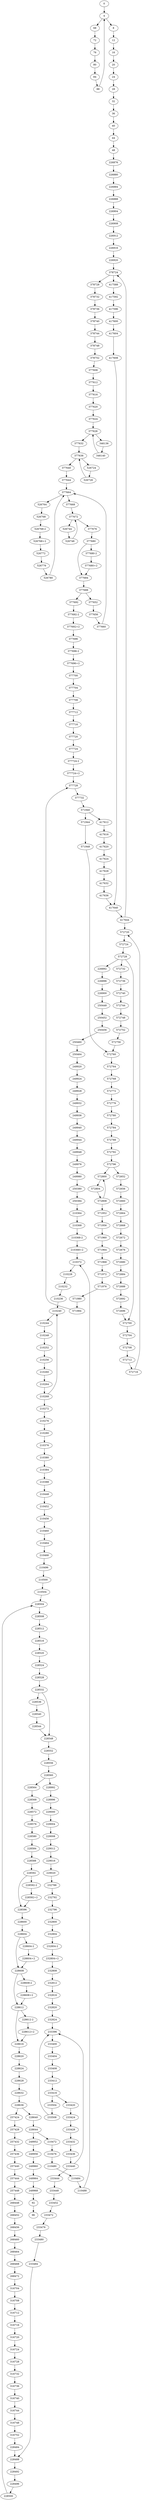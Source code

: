 digraph G {
"0" -> "4"
"12" -> "16"
"16" -> "20"
"20" -> "24"
"210228" -> "210232"
"210232" -> "210236"
"210236" -> "210240"
"210240" -> "210244"
"210244" -> "210248"
"210248" -> "210252"
"210252" -> "210256"
"210256" -> "210260"
"210260" -> "210264"
"210264" -> "210268"
"210268" -> "210240"
"210268" -> "210272"
"210272" -> "210276"
"210276" -> "210280"
"210280" -> "210376"
"210364" -> "210368"
"210368+2" -> "210372"
"210368-2" -> "210368+2"
"210368" -> "210368-2"
"210372" -> "210228"
"210376" -> "210380"
"210380" -> "210384"
"210384" -> "210388"
"210388" -> "210448"
"210448" -> "210452"
"210452" -> "210456"
"210456" -> "210460"
"210460" -> "210464"
"210464" -> "210468"
"210468" -> "210496"
"210472" -> "210476"
"210476" -> "210480"
"210480" -> "210484"
"210484" -> "210488"
"210488" -> "210372"
"210496" -> "210500"
"210500" -> "210504"
"210504" -> "228504"
"226876" -> "226880"
"226880" -> "226884"
"226884" -> "226888"
"226888" -> "226904"
"226892" -> "226896"
"226896" -> "226900"
"226900" -> "250448"
"226904" -> "226908"
"226908" -> "226912"
"226912" -> "226916"
"226916" -> "226920"
"226920" -> "378724"
"228484" -> "228488"
"228488" -> "228492"
"228492" -> "228496"
"228496" -> "228500"
"228500" -> "228504"
"228504" -> "228508"
"228508" -> "228512"
"228512" -> "228516"
"228516" -> "228520"
"228520" -> "228524"
"228524" -> "228528"
"228528" -> "228532"
"228532" -> "228536"
"228532" -> "228548"
"228536" -> "228540"
"228540" -> "228544"
"228544" -> "228548"
"228548" -> "228552"
"228552" -> "228556"
"228556" -> "228560"
"228560" -> "228564"
"228560" -> "228992"
"228564" -> "228568"
"228568" -> "228572"
"228572" -> "228576"
"228576" -> "228580"
"228580" -> "228584"
"228584" -> "228588"
"228588" -> "228592"
"228592+2" -> "228596"
"228592-2" -> "228592+2"
"228592" -> "228592-2"
"228592" -> "228596"
"228596" -> "228600"
"228600" -> "228604"
"228604+2" -> "228608"
"228604-2" -> "228604+2"
"228604" -> "228604-2"
"228604" -> "228608"
"228608+2" -> "228612"
"228608-2" -> "228608+2"
"228608" -> "228608-2"
"228608" -> "228612"
"228612+2" -> "228616"
"228612-2" -> "228612+2"
"228612" -> "228612-2"
"228612" -> "228616"
"228616" -> "228620"
"228620" -> "228624"
"228624" -> "228628"
"228628" -> "228632"
"228632" -> "228636"
"228636" -> "228640"
"228636" -> "257424"
"228640" -> "228644"
"228644" -> "210472"
"228644" -> "249952"
"228992" -> "228996"
"228996" -> "229000"
"229000" -> "229004"
"229004" -> "229008"
"229008" -> "229012"
"229012" -> "229016"
"229016" -> "229020"
"229020" -> "232788"
"232788" -> "232792"
"232792" -> "232796"
"232796" -> "232800"
"232800" -> "232804"
"232804+2" -> "232808"
"232804-2" -> "232804+2"
"232804" -> "232804-2"
"232808" -> "232812"
"232812" -> "232816"
"232816" -> "232820"
"232820" -> "232824"
"232824" -> "233396"
"233396" -> "233400"
"233400" -> "233404"
"233404" -> "233408"
"233408" -> "233412"
"233412" -> "233416"
"233416" -> "233420"
"233416" -> "233504"
"233420" -> "233424"
"233424" -> "233428"
"233428" -> "233432"
"233432" -> "233436"
"233436" -> "233440"
"233440" -> "233396"
"233440" -> "233444"
"233444" -> "233448"
"233448" -> "233452"
"233452" -> "233472"
"233472" -> "233476"
"233476" -> "233480"
"233480" -> "233484"
"233484" -> "228488"
"233504" -> "233508"
"233508" -> "233396"
"24" -> "28"
"249920" -> "249924"
"249924" -> "249928"
"249928" -> "249932"
"249932" -> "249936"
"249936" -> "249940"
"249940" -> "249944"
"249944" -> "249948"
"249948" -> "249976"
"249952" -> "249956"
"249956" -> "249960"
"249960" -> "249964"
"249964" -> "249968"
"249968" -> "92"
"249976" -> "249980"
"249980" -> "250380"
"250380" -> "250384"
"250384" -> "210364"
"250448" -> "250452"
"250452" -> "250456"
"250456" -> "250460"
"250460" -> "250464"
"250464" -> "249920"
"257424" -> "257428"
"257428" -> "257432"
"257432" -> "257436"
"257436" -> "257440"
"257440" -> "257444"
"257444" -> "257448"
"257448" -> "268448"
"268448" -> "268452"
"268452" -> "268456"
"268456" -> "268460"
"268460" -> "268464"
"268464" -> "268468"
"268468" -> "268472"
"268472" -> "316704"
"28" -> "32"
"316704" -> "316708"
"316708" -> "316712"
"316712" -> "316716"
"316716" -> "316720"
"316720" -> "316724"
"316724" -> "316728"
"316728" -> "316732"
"316732" -> "316736"
"316736" -> "316740"
"316740" -> "316744"
"316744" -> "316748"
"316748" -> "316752"
"316752" -> "228484"
"32" -> "36"
"346136" -> "346140"
"346140" -> "377628"
"36" -> "40"
"377608" -> "377612"
"377612" -> "377616"
"377616" -> "377620"
"377620" -> "377624"
"377624" -> "377628"
"377628" -> "346136"
"377628" -> "377632"
"377632" -> "377636"
"377636" -> "377640"
"377636" -> "526724"
"377640" -> "377644"
"377644" -> "377664"
"377652" -> "377656"
"377656" -> "377660"
"377660" -> "377664"
"377664" -> "377668"
"377664" -> "526764"
"377668" -> "377672"
"377672" -> "377676"
"377672" -> "526744"
"377676" -> "377680"
"377680+2" -> "377684"
"377680-2" -> "377680+2"
"377680" -> "377680-2"
"377680" -> "377684"
"377684" -> "377688"
"377688" -> "377652"
"377688" -> "377692"
"377692+2" -> "377696"
"377692-2" -> "377692+2"
"377692" -> "377692-2"
"377696+2" -> "377700"
"377696-2" -> "377696+2"
"377696" -> "377696-2"
"377700" -> "377704"
"377704" -> "377708"
"377708" -> "377712"
"377712" -> "377716"
"377716" -> "377720"
"377720" -> "377724"
"377724+2" -> "377728"
"377724-2" -> "377724+2"
"377724" -> "377724-2"
"377728" -> "377732"
"377732" -> "571940"
"378724" -> "378728"
"378724" -> "417588"
"378728" -> "378732"
"378732" -> "378736"
"378736" -> "378740"
"378740" -> "378744"
"378744" -> "378748"
"378748" -> "378752"
"378752" -> "377608"
"4" -> "68"
"4" -> "8"
"40" -> "44"
"417588" -> "417592"
"417592" -> "417596"
"417596" -> "417600"
"417600" -> "417604"
"417604" -> "417608"
"417608" -> "417640"
"417612" -> "417616"
"417616" -> "417620"
"417620" -> "417624"
"417624" -> "417628"
"417628" -> "417632"
"417632" -> "417636"
"417636" -> "417640"
"417640" -> "417644"
"417644" -> "378724"
"417644" -> "572720"
"44" -> "48"
"48" -> "226876"
"526724" -> "526728"
"526728" -> "377636"
"526744" -> "526748"
"526748" -> "377672"
"526764" -> "526768"
"526768+2" -> "526772"
"526768-2" -> "526768+2"
"526768" -> "526768-2"
"526772" -> "526776"
"526776" -> "526780"
"526780" -> "377664"
"571940" -> "417612"
"571940" -> "571944"
"571944" -> "571948"
"571948" -> "572760"
"571952" -> "571956"
"571956" -> "571960"
"571960" -> "571964"
"571964" -> "571968"
"571968" -> "571972"
"571972" -> "571976"
"571976" -> "571980"
"571980" -> "571984"
"571984" -> "377728"
"572652" -> "572656"
"572656" -> "572660"
"572660" -> "572664"
"572664" -> "572668"
"572668" -> "572672"
"572672" -> "572676"
"572676" -> "572680"
"572680" -> "572684"
"572684" -> "572688"
"572688" -> "572692"
"572692" -> "572696"
"572696" -> "572700"
"572700" -> "572704"
"572704" -> "572708"
"572708" -> "572712"
"572712" -> "572716"
"572716" -> "572720"
"572720" -> "572724"
"572724" -> "572728"
"572728" -> "226892"
"572728" -> "572700"
"572728" -> "572732"
"572732" -> "572736"
"572736" -> "572740"
"572740" -> "572744"
"572744" -> "572748"
"572748" -> "572752"
"572752" -> "572756"
"572756" -> "572760"
"572760" -> "572764"
"572764" -> "572768"
"572768" -> "572772"
"572772" -> "572776"
"572776" -> "572780"
"572780" -> "572784"
"572784" -> "572788"
"572788" -> "572792"
"572792" -> "572796"
"572796" -> "572652"
"572796" -> "572800"
"572800" -> "572804"
"572804" -> "572808"
"572808" -> "571952"
"572808" -> "572800"
"68" -> "72"
"72" -> "76"
"76" -> "80"
"8" -> "12"
"80" -> "84"
"84" -> "88"
"88" -> "4"
"92" -> "96"
}
